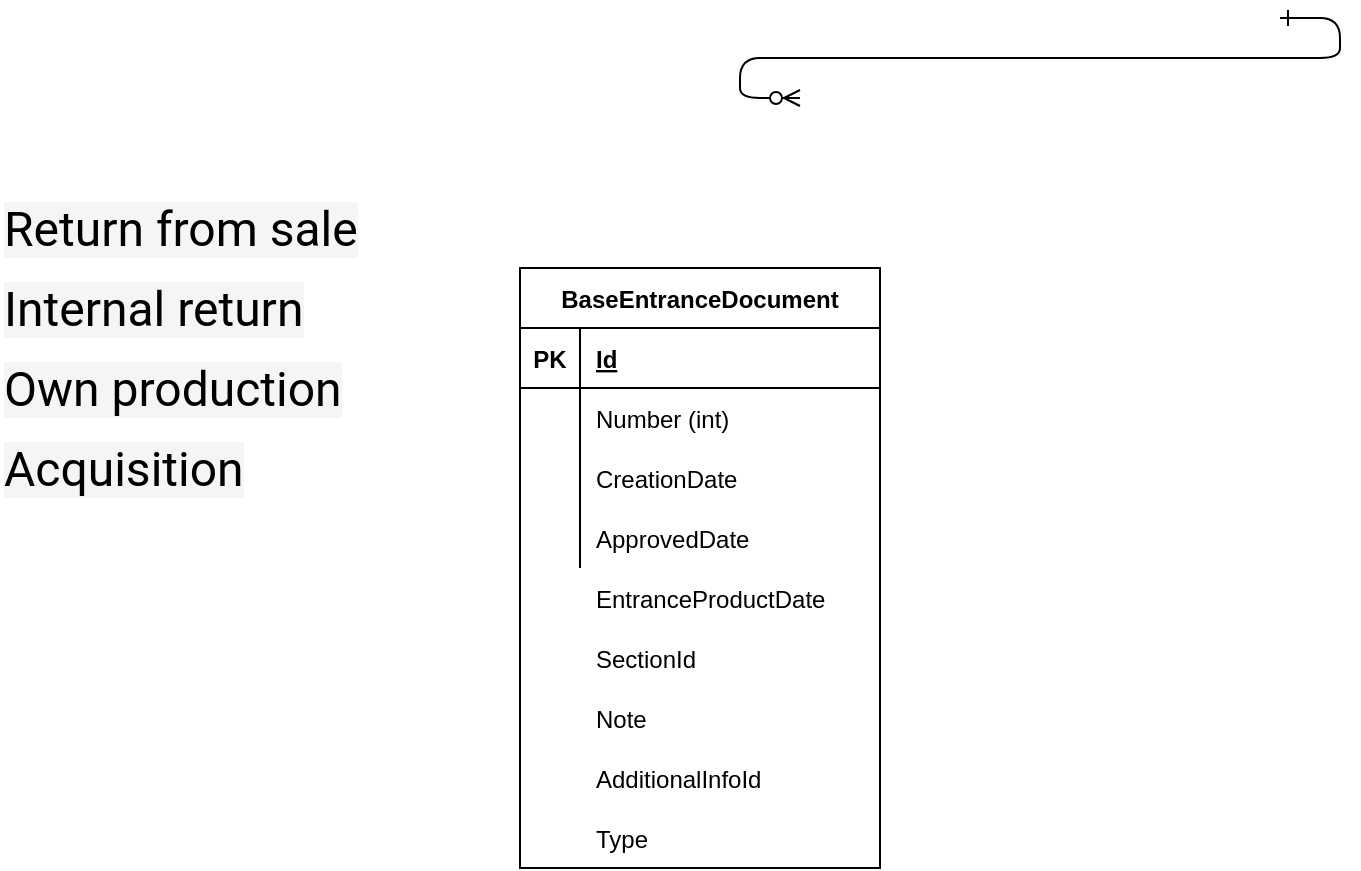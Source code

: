 <mxfile version="14.8.6" type="github">
  <diagram id="R2lEEEUBdFMjLlhIrx00" name="Page-1">
    <mxGraphModel dx="813" dy="454" grid="1" gridSize="10" guides="1" tooltips="1" connect="1" arrows="1" fold="1" page="1" pageScale="1" pageWidth="850" pageHeight="1100" math="0" shadow="0" extFonts="Permanent Marker^https://fonts.googleapis.com/css?family=Permanent+Marker">
      <root>
        <mxCell id="0" />
        <mxCell id="1" parent="0" />
        <mxCell id="C-vyLk0tnHw3VtMMgP7b-12" value="" style="edgeStyle=entityRelationEdgeStyle;endArrow=ERzeroToMany;startArrow=ERone;endFill=1;startFill=0;" parent="1" target="C-vyLk0tnHw3VtMMgP7b-17" edge="1">
          <mxGeometry width="100" height="100" relative="1" as="geometry">
            <mxPoint x="700" y="165" as="sourcePoint" />
            <mxPoint x="460" y="205" as="targetPoint" />
          </mxGeometry>
        </mxCell>
        <mxCell id="XeT_dMOvQ-No6tygaMjg-1" value="BaseEntranceDocument" style="shape=table;startSize=30;container=1;collapsible=1;childLayout=tableLayout;fixedRows=1;rowLines=0;fontStyle=1;align=center;resizeLast=1;" vertex="1" parent="1">
          <mxGeometry x="320" y="290" width="180" height="300" as="geometry" />
        </mxCell>
        <mxCell id="XeT_dMOvQ-No6tygaMjg-2" value="" style="shape=partialRectangle;collapsible=0;dropTarget=0;pointerEvents=0;fillColor=none;top=0;left=0;bottom=1;right=0;points=[[0,0.5],[1,0.5]];portConstraint=eastwest;" vertex="1" parent="XeT_dMOvQ-No6tygaMjg-1">
          <mxGeometry y="30" width="180" height="30" as="geometry" />
        </mxCell>
        <mxCell id="XeT_dMOvQ-No6tygaMjg-3" value="PK" style="shape=partialRectangle;connectable=0;fillColor=none;top=0;left=0;bottom=0;right=0;fontStyle=1;overflow=hidden;" vertex="1" parent="XeT_dMOvQ-No6tygaMjg-2">
          <mxGeometry width="30" height="30" as="geometry" />
        </mxCell>
        <mxCell id="XeT_dMOvQ-No6tygaMjg-4" value="Id" style="shape=partialRectangle;connectable=0;fillColor=none;top=0;left=0;bottom=0;right=0;align=left;spacingLeft=6;fontStyle=5;overflow=hidden;" vertex="1" parent="XeT_dMOvQ-No6tygaMjg-2">
          <mxGeometry x="30" width="150" height="30" as="geometry" />
        </mxCell>
        <mxCell id="XeT_dMOvQ-No6tygaMjg-5" value="" style="shape=partialRectangle;collapsible=0;dropTarget=0;pointerEvents=0;fillColor=none;top=0;left=0;bottom=0;right=0;points=[[0,0.5],[1,0.5]];portConstraint=eastwest;" vertex="1" parent="XeT_dMOvQ-No6tygaMjg-1">
          <mxGeometry y="60" width="180" height="30" as="geometry" />
        </mxCell>
        <mxCell id="XeT_dMOvQ-No6tygaMjg-6" value="" style="shape=partialRectangle;connectable=0;fillColor=none;top=0;left=0;bottom=0;right=0;editable=1;overflow=hidden;" vertex="1" parent="XeT_dMOvQ-No6tygaMjg-5">
          <mxGeometry width="30" height="30" as="geometry" />
        </mxCell>
        <mxCell id="XeT_dMOvQ-No6tygaMjg-7" value="Number (int)" style="shape=partialRectangle;connectable=0;fillColor=none;top=0;left=0;bottom=0;right=0;align=left;spacingLeft=6;overflow=hidden;" vertex="1" parent="XeT_dMOvQ-No6tygaMjg-5">
          <mxGeometry x="30" width="150" height="30" as="geometry" />
        </mxCell>
        <mxCell id="XeT_dMOvQ-No6tygaMjg-8" value="" style="shape=partialRectangle;collapsible=0;dropTarget=0;pointerEvents=0;fillColor=none;top=0;left=0;bottom=0;right=0;points=[[0,0.5],[1,0.5]];portConstraint=eastwest;" vertex="1" parent="XeT_dMOvQ-No6tygaMjg-1">
          <mxGeometry y="90" width="180" height="30" as="geometry" />
        </mxCell>
        <mxCell id="XeT_dMOvQ-No6tygaMjg-9" value="" style="shape=partialRectangle;connectable=0;fillColor=none;top=0;left=0;bottom=0;right=0;editable=1;overflow=hidden;" vertex="1" parent="XeT_dMOvQ-No6tygaMjg-8">
          <mxGeometry width="30" height="30" as="geometry" />
        </mxCell>
        <mxCell id="XeT_dMOvQ-No6tygaMjg-10" value="CreationDate" style="shape=partialRectangle;connectable=0;fillColor=none;top=0;left=0;bottom=0;right=0;align=left;spacingLeft=6;overflow=hidden;" vertex="1" parent="XeT_dMOvQ-No6tygaMjg-8">
          <mxGeometry x="30" width="150" height="30" as="geometry" />
        </mxCell>
        <mxCell id="XeT_dMOvQ-No6tygaMjg-11" value="" style="shape=partialRectangle;collapsible=0;dropTarget=0;pointerEvents=0;fillColor=none;top=0;left=0;bottom=0;right=0;points=[[0,0.5],[1,0.5]];portConstraint=eastwest;" vertex="1" parent="XeT_dMOvQ-No6tygaMjg-1">
          <mxGeometry y="120" width="180" height="30" as="geometry" />
        </mxCell>
        <mxCell id="XeT_dMOvQ-No6tygaMjg-12" value="" style="shape=partialRectangle;connectable=0;fillColor=none;top=0;left=0;bottom=0;right=0;editable=1;overflow=hidden;" vertex="1" parent="XeT_dMOvQ-No6tygaMjg-11">
          <mxGeometry width="30" height="30" as="geometry" />
        </mxCell>
        <mxCell id="XeT_dMOvQ-No6tygaMjg-13" value="ApprovedDate" style="shape=partialRectangle;connectable=0;fillColor=none;top=0;left=0;bottom=0;right=0;align=left;spacingLeft=6;overflow=hidden;" vertex="1" parent="XeT_dMOvQ-No6tygaMjg-11">
          <mxGeometry x="30" width="150" height="30" as="geometry" />
        </mxCell>
        <mxCell id="XeT_dMOvQ-No6tygaMjg-14" value="EntranceProductDate" style="shape=partialRectangle;connectable=0;fillColor=none;top=0;left=0;bottom=0;right=0;align=left;spacingLeft=6;overflow=hidden;" vertex="1" parent="1">
          <mxGeometry x="350" y="440" width="150" height="30" as="geometry" />
        </mxCell>
        <mxCell id="XeT_dMOvQ-No6tygaMjg-15" value="SectionId" style="shape=partialRectangle;connectable=0;fillColor=none;top=0;left=0;bottom=0;right=0;align=left;spacingLeft=6;overflow=hidden;" vertex="1" parent="1">
          <mxGeometry x="350" y="470" width="150" height="30" as="geometry" />
        </mxCell>
        <mxCell id="XeT_dMOvQ-No6tygaMjg-16" value="Note" style="shape=partialRectangle;connectable=0;fillColor=none;top=0;left=0;bottom=0;right=0;align=left;spacingLeft=6;overflow=hidden;" vertex="1" parent="1">
          <mxGeometry x="350" y="500" width="150" height="30" as="geometry" />
        </mxCell>
        <mxCell id="XeT_dMOvQ-No6tygaMjg-17" value="AdditionalInfoId" style="shape=partialRectangle;connectable=0;fillColor=none;top=0;left=0;bottom=0;right=0;align=left;spacingLeft=6;overflow=hidden;" vertex="1" parent="1">
          <mxGeometry x="350" y="530" width="150" height="30" as="geometry" />
        </mxCell>
        <mxCell id="XeT_dMOvQ-No6tygaMjg-18" value="Type" style="shape=partialRectangle;connectable=0;fillColor=none;top=0;left=0;bottom=0;right=0;align=left;spacingLeft=6;overflow=hidden;" vertex="1" parent="1">
          <mxGeometry x="350" y="560" width="150" height="30" as="geometry" />
        </mxCell>
        <mxCell id="XeT_dMOvQ-No6tygaMjg-19" value="&lt;span class=&quot;VIiyi&quot; lang=&quot;en&quot; style=&quot;display: inline ; font-family: &amp;#34;roboto&amp;#34; , &amp;#34;robotodraft&amp;#34; , &amp;#34;helvetica&amp;#34; , &amp;#34;arial&amp;#34; , sans-serif ; font-size: 24px ; background-color: rgb(245 , 245 , 245)&quot;&gt;&lt;span class=&quot;JLqJ4b ChMk0b&quot; style=&quot;cursor: pointer&quot;&gt;Return from sale&lt;/span&gt;&lt;/span&gt;&lt;span style=&quot;font-family: &amp;#34;roboto&amp;#34; , &amp;#34;robotodraft&amp;#34; , &amp;#34;helvetica&amp;#34; , &amp;#34;arial&amp;#34; , sans-serif ; font-size: 24px ; background-color: rgb(245 , 245 , 245)&quot;&gt; &lt;/span&gt;" style="text;whiteSpace=wrap;html=1;" vertex="1" parent="1">
          <mxGeometry x="60" y="250" width="200" height="30" as="geometry" />
        </mxCell>
        <mxCell id="XeT_dMOvQ-No6tygaMjg-20" value="&lt;span class=&quot;VIiyi&quot; lang=&quot;en&quot; style=&quot;display: inline; color: rgb(0, 0, 0); font-family: roboto, robotodraft, helvetica, arial, sans-serif; font-size: 24px; font-style: normal; font-weight: 400; letter-spacing: normal; text-indent: 0px; text-transform: none; word-spacing: 0px; background-color: rgb(245, 245, 245);&quot;&gt;&lt;span class=&quot;JLqJ4b ChMk0b&quot; style=&quot;cursor: pointer&quot;&gt;&lt;span&gt;Internal return&lt;/span&gt;&lt;/span&gt;&lt;/span&gt;&lt;span style=&quot;color: rgb(0, 0, 0); font-family: roboto, robotodraft, helvetica, arial, sans-serif; font-size: 24px; font-style: normal; font-weight: 400; letter-spacing: normal; text-indent: 0px; text-transform: none; word-spacing: 0px; background-color: rgb(245, 245, 245); display: inline; float: none;&quot;&gt; &lt;/span&gt;" style="text;whiteSpace=wrap;html=1;" vertex="1" parent="1">
          <mxGeometry x="60" y="290" width="170" height="30" as="geometry" />
        </mxCell>
        <mxCell id="XeT_dMOvQ-No6tygaMjg-21" value="&lt;span style=&quot;color: rgb(0 , 0 , 0) ; font-family: &amp;#34;roboto&amp;#34; , &amp;#34;robotodraft&amp;#34; , &amp;#34;helvetica&amp;#34; , &amp;#34;arial&amp;#34; , sans-serif ; font-size: 24px ; font-style: normal ; font-weight: 400 ; letter-spacing: normal ; text-indent: 0px ; text-transform: none ; word-spacing: 0px ; background-color: rgb(245 , 245 , 245) ; display: inline ; float: none&quot;&gt;Own production&lt;/span&gt;" style="text;whiteSpace=wrap;html=1;" vertex="1" parent="1">
          <mxGeometry x="60" y="330" width="190" height="30" as="geometry" />
        </mxCell>
        <mxCell id="XeT_dMOvQ-No6tygaMjg-22" value="&lt;span class=&quot;VIiyi&quot; lang=&quot;en&quot; style=&quot;display: inline ; color: rgb(0 , 0 , 0) ; font-family: &amp;#34;roboto&amp;#34; , &amp;#34;robotodraft&amp;#34; , &amp;#34;helvetica&amp;#34; , &amp;#34;arial&amp;#34; , sans-serif ; font-size: 24px ; font-style: normal ; font-weight: 400 ; letter-spacing: normal ; text-indent: 0px ; text-transform: none ; word-spacing: 0px ; background-color: rgb(245 , 245 , 245)&quot;&gt;&lt;span class=&quot;JLqJ4b ChMk0b&quot; style=&quot;cursor: pointer&quot;&gt;&lt;span&gt;Acquisition&lt;/span&gt;&lt;/span&gt;&lt;/span&gt;&lt;span style=&quot;color: rgb(0 , 0 , 0) ; font-family: &amp;#34;roboto&amp;#34; , &amp;#34;robotodraft&amp;#34; , &amp;#34;helvetica&amp;#34; , &amp;#34;arial&amp;#34; , sans-serif ; font-size: 24px ; font-style: normal ; font-weight: 400 ; letter-spacing: normal ; text-indent: 0px ; text-transform: none ; word-spacing: 0px ; background-color: rgb(245 , 245 , 245) ; display: inline ; float: none&quot;&gt; &lt;/span&gt;" style="text;whiteSpace=wrap;html=1;" vertex="1" parent="1">
          <mxGeometry x="60" y="370" width="140" height="30" as="geometry" />
        </mxCell>
      </root>
    </mxGraphModel>
  </diagram>
</mxfile>
